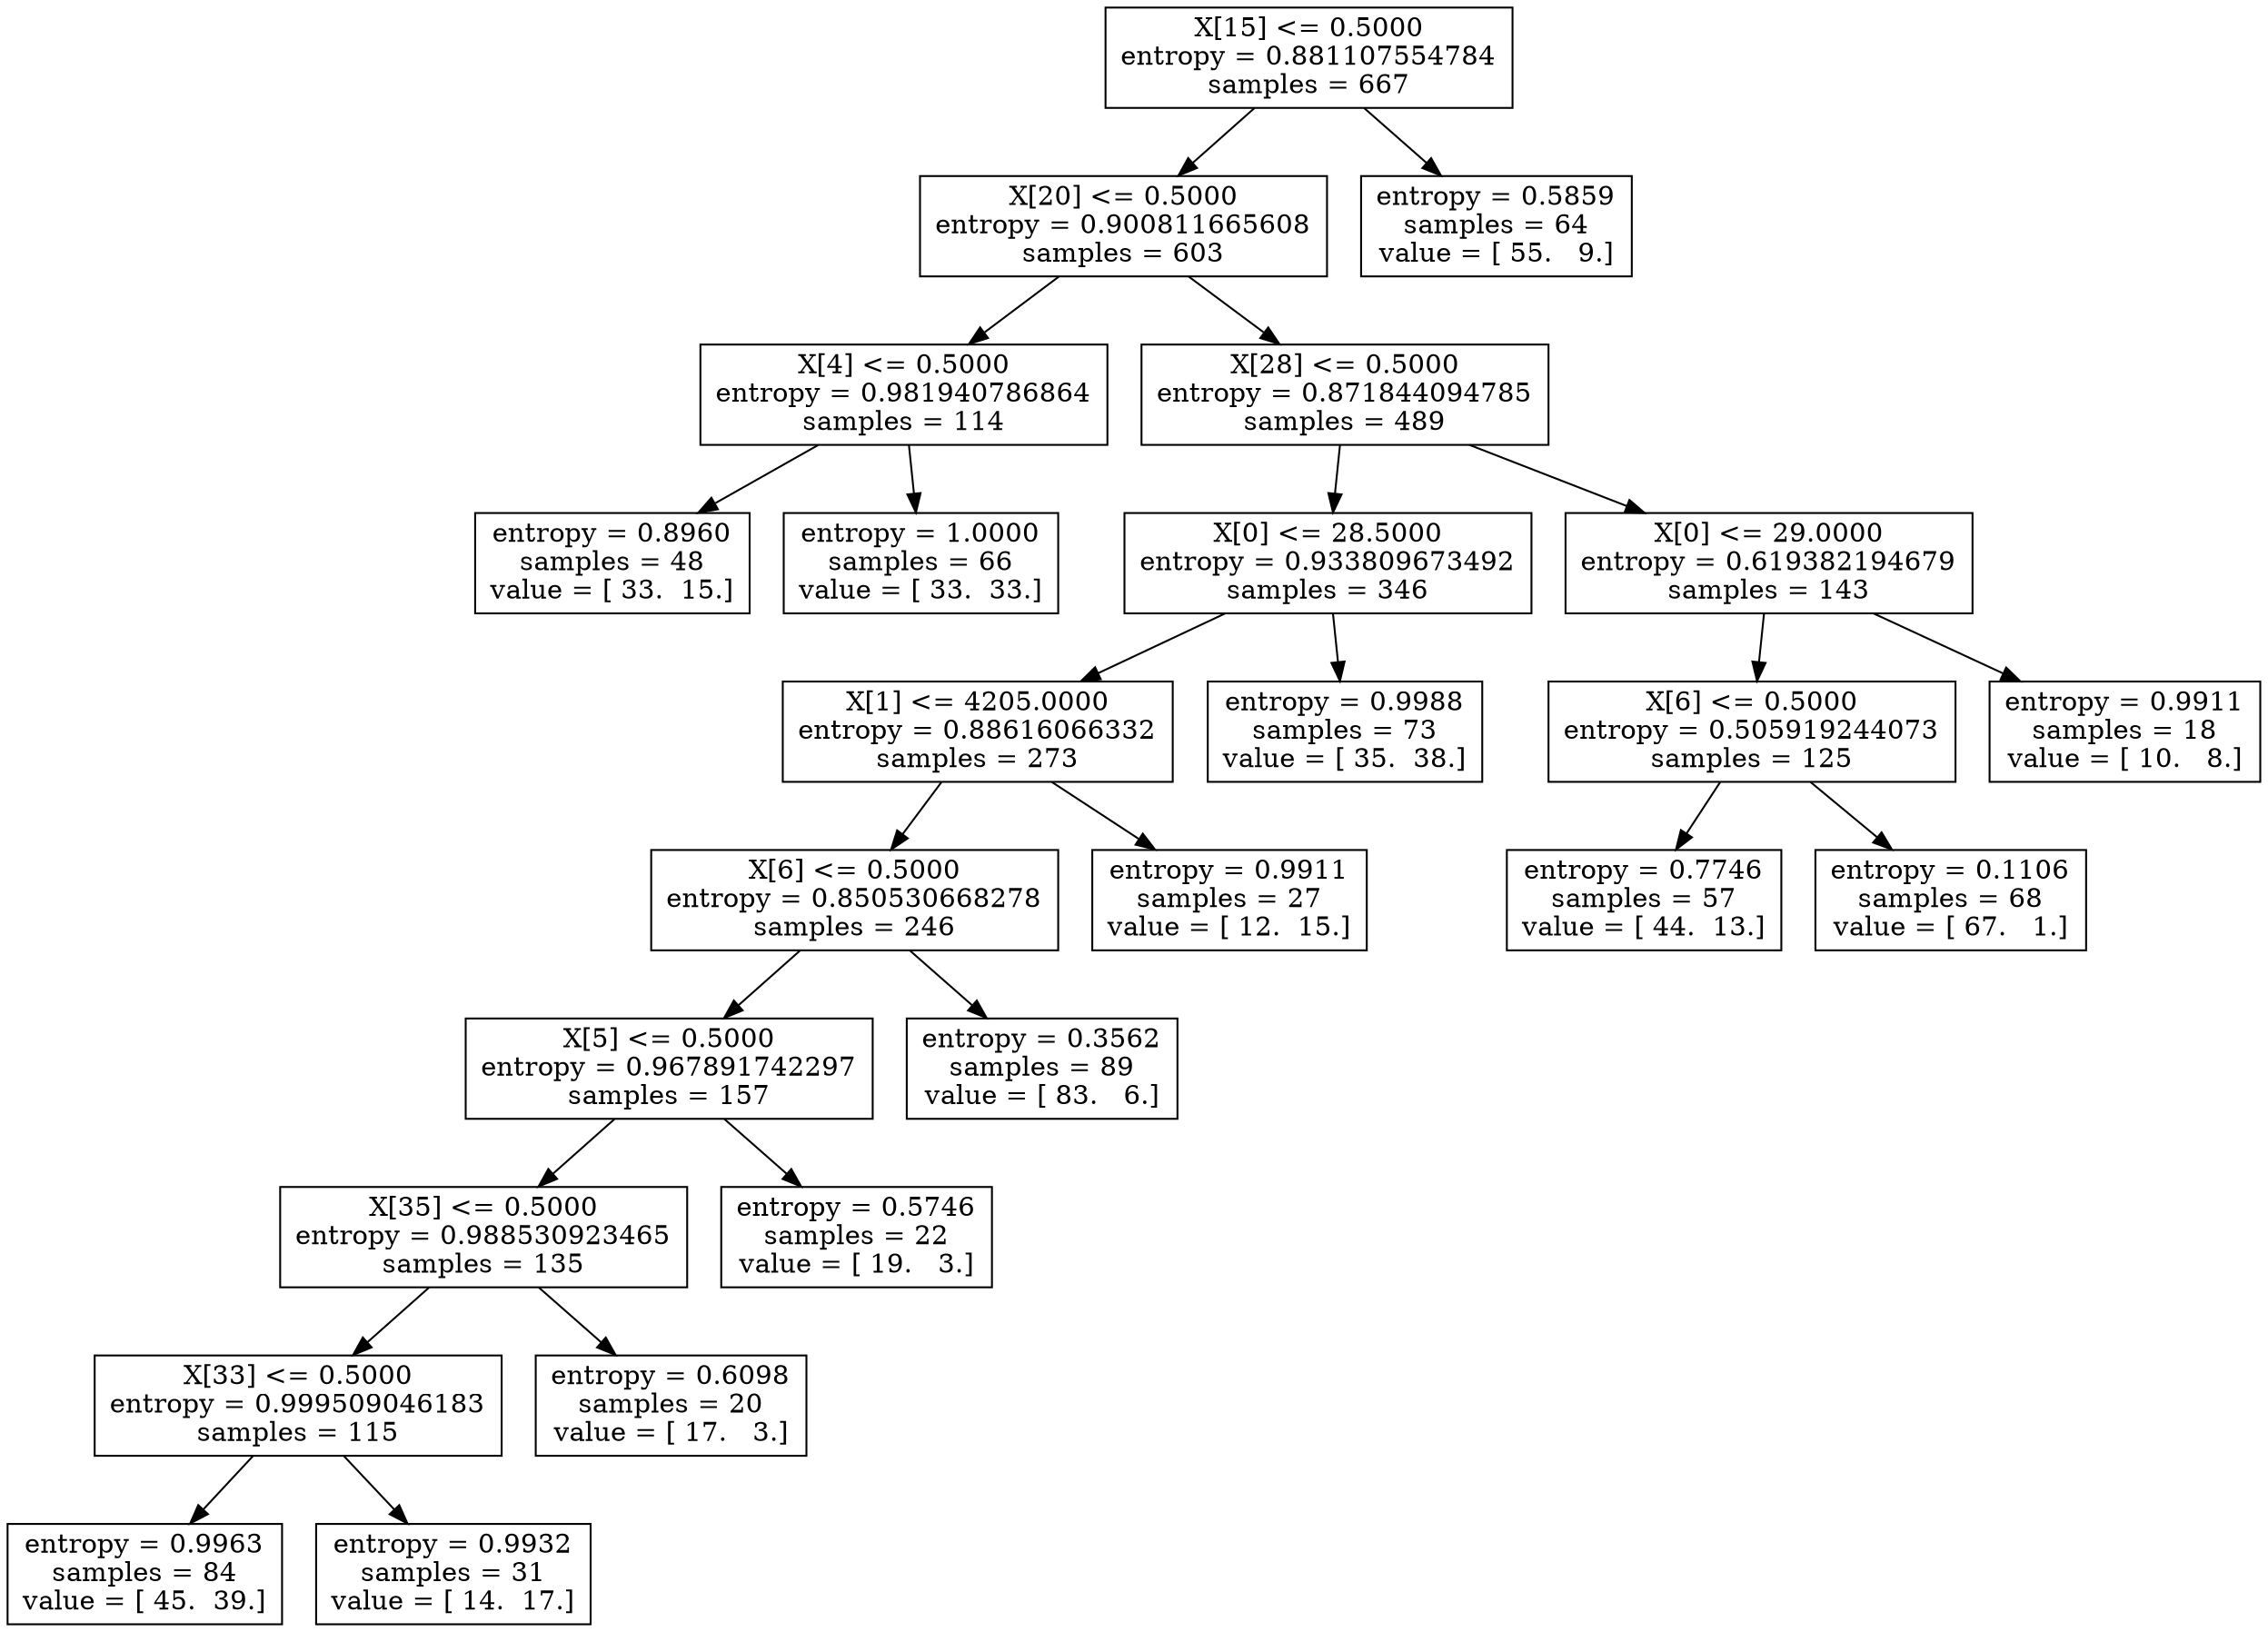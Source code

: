 digraph Tree {
0 [label="X[15] <= 0.5000\nentropy = 0.881107554784\nsamples = 667", shape="box"] ;
1 [label="X[20] <= 0.5000\nentropy = 0.900811665608\nsamples = 603", shape="box"] ;
0 -> 1 ;
2 [label="X[4] <= 0.5000\nentropy = 0.981940786864\nsamples = 114", shape="box"] ;
1 -> 2 ;
3 [label="entropy = 0.8960\nsamples = 48\nvalue = [ 33.  15.]", shape="box"] ;
2 -> 3 ;
4 [label="entropy = 1.0000\nsamples = 66\nvalue = [ 33.  33.]", shape="box"] ;
2 -> 4 ;
5 [label="X[28] <= 0.5000\nentropy = 0.871844094785\nsamples = 489", shape="box"] ;
1 -> 5 ;
6 [label="X[0] <= 28.5000\nentropy = 0.933809673492\nsamples = 346", shape="box"] ;
5 -> 6 ;
7 [label="X[1] <= 4205.0000\nentropy = 0.88616066332\nsamples = 273", shape="box"] ;
6 -> 7 ;
8 [label="X[6] <= 0.5000\nentropy = 0.850530668278\nsamples = 246", shape="box"] ;
7 -> 8 ;
9 [label="X[5] <= 0.5000\nentropy = 0.967891742297\nsamples = 157", shape="box"] ;
8 -> 9 ;
10 [label="X[35] <= 0.5000\nentropy = 0.988530923465\nsamples = 135", shape="box"] ;
9 -> 10 ;
11 [label="X[33] <= 0.5000\nentropy = 0.999509046183\nsamples = 115", shape="box"] ;
10 -> 11 ;
12 [label="entropy = 0.9963\nsamples = 84\nvalue = [ 45.  39.]", shape="box"] ;
11 -> 12 ;
13 [label="entropy = 0.9932\nsamples = 31\nvalue = [ 14.  17.]", shape="box"] ;
11 -> 13 ;
14 [label="entropy = 0.6098\nsamples = 20\nvalue = [ 17.   3.]", shape="box"] ;
10 -> 14 ;
15 [label="entropy = 0.5746\nsamples = 22\nvalue = [ 19.   3.]", shape="box"] ;
9 -> 15 ;
16 [label="entropy = 0.3562\nsamples = 89\nvalue = [ 83.   6.]", shape="box"] ;
8 -> 16 ;
17 [label="entropy = 0.9911\nsamples = 27\nvalue = [ 12.  15.]", shape="box"] ;
7 -> 17 ;
18 [label="entropy = 0.9988\nsamples = 73\nvalue = [ 35.  38.]", shape="box"] ;
6 -> 18 ;
19 [label="X[0] <= 29.0000\nentropy = 0.619382194679\nsamples = 143", shape="box"] ;
5 -> 19 ;
20 [label="X[6] <= 0.5000\nentropy = 0.505919244073\nsamples = 125", shape="box"] ;
19 -> 20 ;
21 [label="entropy = 0.7746\nsamples = 57\nvalue = [ 44.  13.]", shape="box"] ;
20 -> 21 ;
22 [label="entropy = 0.1106\nsamples = 68\nvalue = [ 67.   1.]", shape="box"] ;
20 -> 22 ;
23 [label="entropy = 0.9911\nsamples = 18\nvalue = [ 10.   8.]", shape="box"] ;
19 -> 23 ;
24 [label="entropy = 0.5859\nsamples = 64\nvalue = [ 55.   9.]", shape="box"] ;
0 -> 24 ;
}